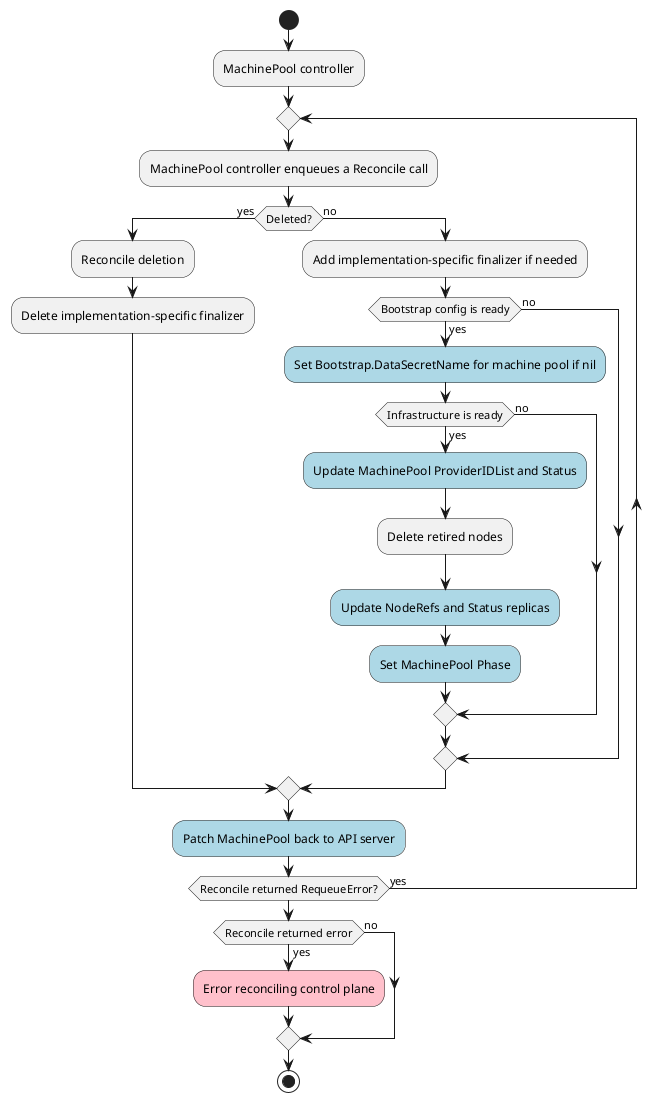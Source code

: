 @startuml

start

:MachinePool controller;
repeat
:MachinePool controller enqueues a Reconcile call;
if (Deleted?) then (yes)
    :Reconcile deletion;
    :Delete implementation-specific finalizer;
else (no)
        :Add implementation-specific finalizer if needed;
        if (Bootstrap config is ready) then (yes)
          #LightBlue:Set Bootstrap.DataSecretName for machine pool if nil;
          if (Infrastructure is ready) then (yes)
            #LightBlue:Update MachinePool ProviderIDList and Status;
            :Delete retired nodes;
            #LightBlue:Update NodeRefs and Status replicas;
            #LightBlue:Set MachinePool Phase;
          else (no)
          endif
        else (no)
        endif
endif
#LightBlue:Patch MachinePool back to API server;
repeat while (Reconcile returned RequeueError?) is (yes)
if (Reconcile returned error) then (yes)
#Pink:Error reconciling control plane;
else (no)
endif
stop

@enduml

